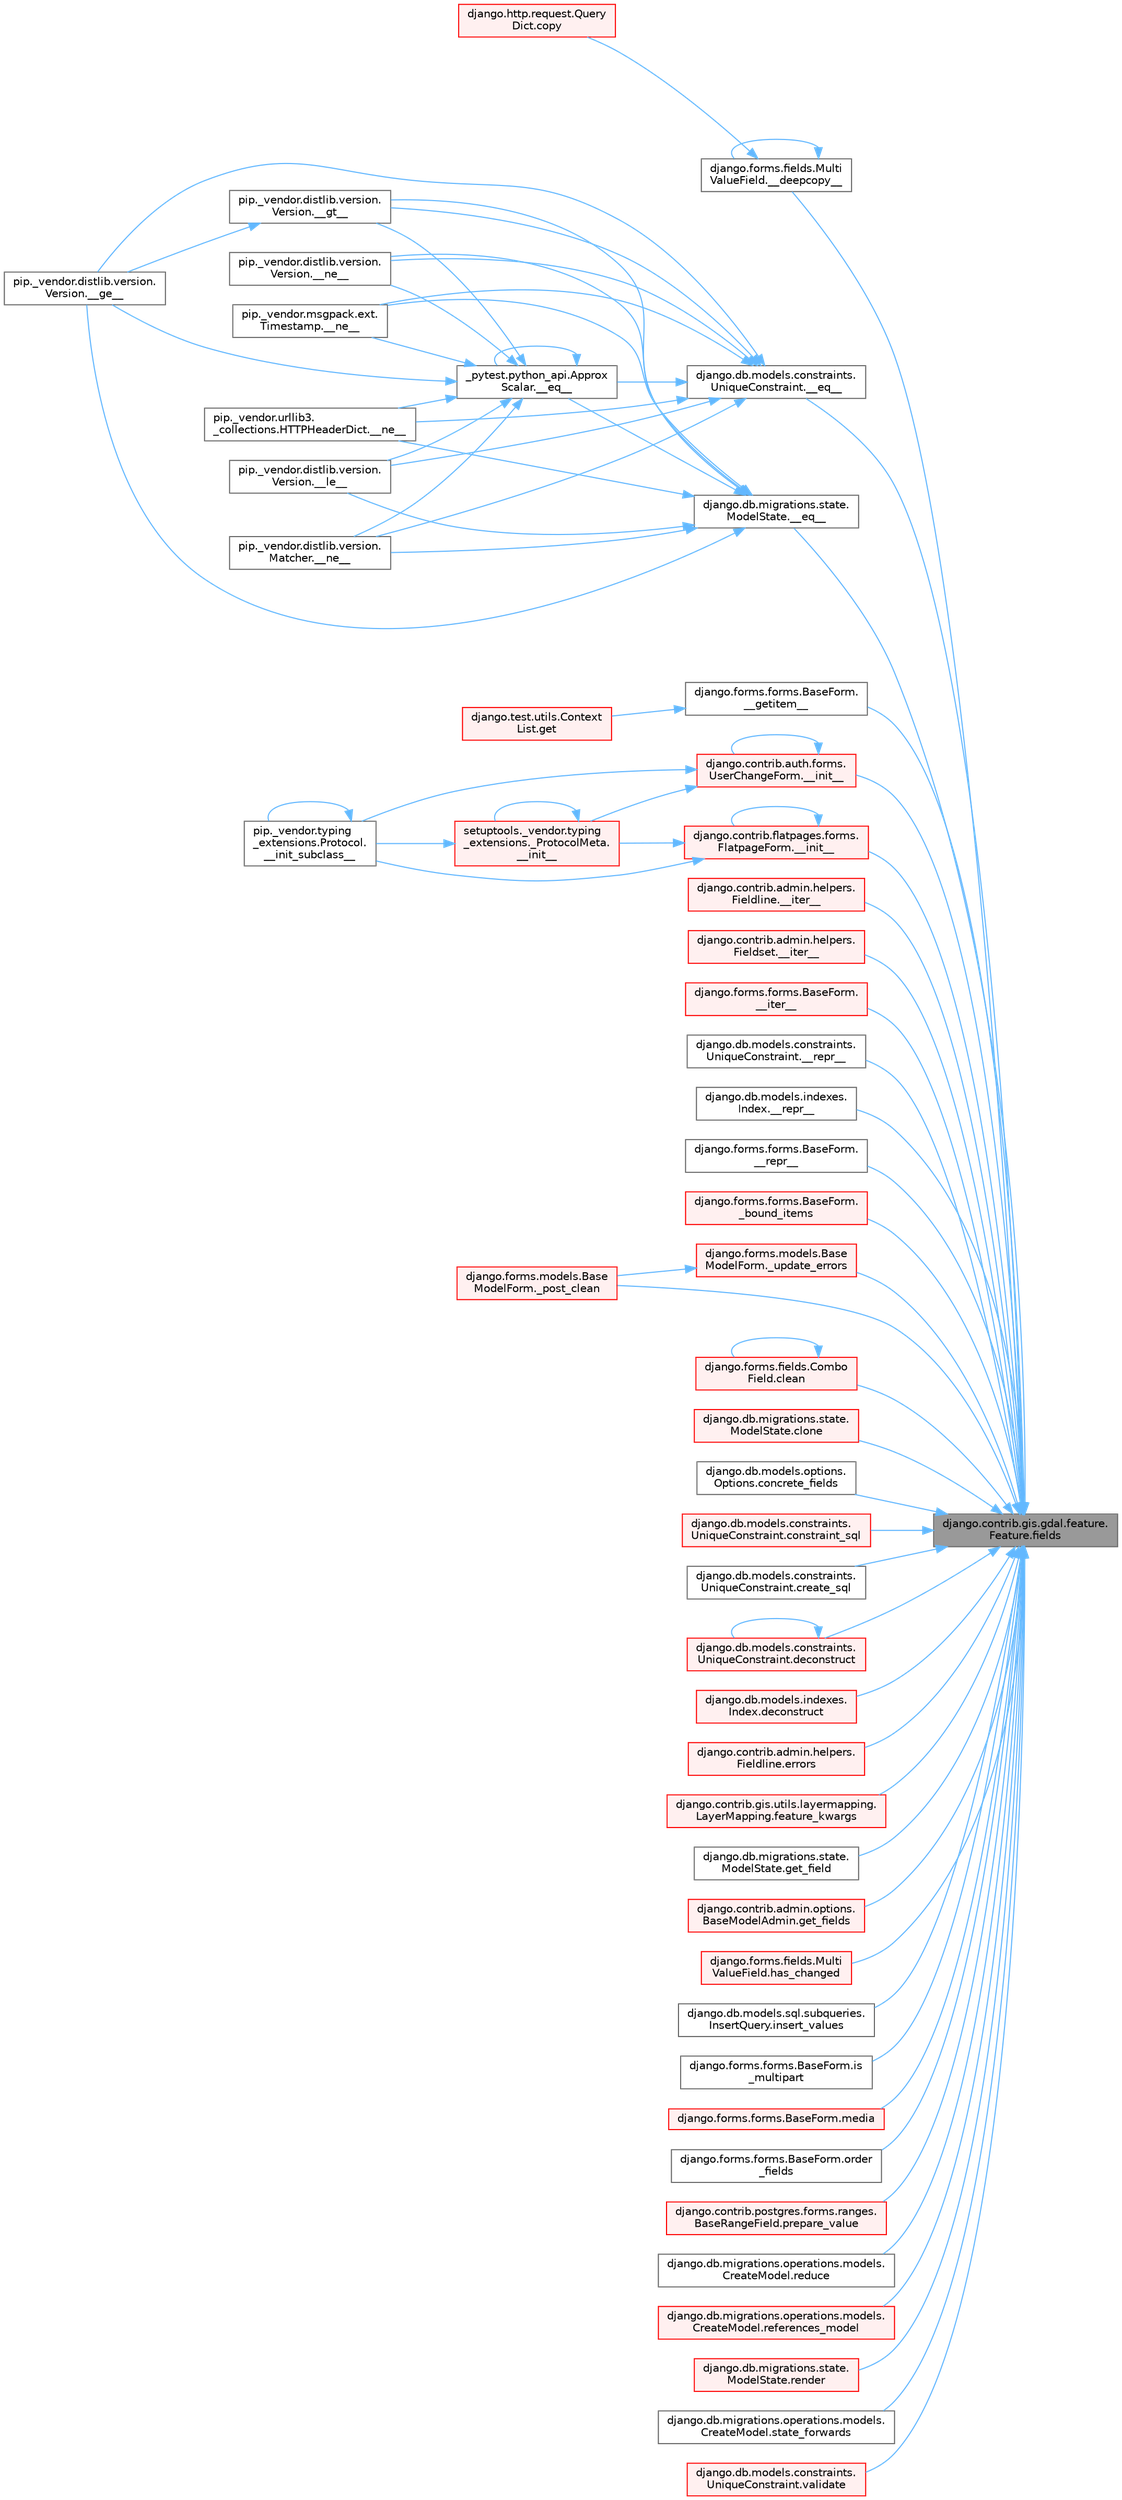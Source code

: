 digraph "django.contrib.gis.gdal.feature.Feature.fields"
{
 // LATEX_PDF_SIZE
  bgcolor="transparent";
  edge [fontname=Helvetica,fontsize=10,labelfontname=Helvetica,labelfontsize=10];
  node [fontname=Helvetica,fontsize=10,shape=box,height=0.2,width=0.4];
  rankdir="RL";
  Node1 [id="Node000001",label="django.contrib.gis.gdal.feature.\lFeature.fields",height=0.2,width=0.4,color="gray40", fillcolor="grey60", style="filled", fontcolor="black",tooltip=" "];
  Node1 -> Node2 [id="edge1_Node000001_Node000002",dir="back",color="steelblue1",style="solid",tooltip=" "];
  Node2 [id="Node000002",label="django.forms.fields.Multi\lValueField.__deepcopy__",height=0.2,width=0.4,color="grey40", fillcolor="white", style="filled",URL="$classdjango_1_1forms_1_1fields_1_1_multi_value_field.html#a4a0b98d1c7eaf929a4c1406db90c9195",tooltip=" "];
  Node2 -> Node2 [id="edge2_Node000002_Node000002",dir="back",color="steelblue1",style="solid",tooltip=" "];
  Node2 -> Node3 [id="edge3_Node000002_Node000003",dir="back",color="steelblue1",style="solid",tooltip=" "];
  Node3 [id="Node000003",label="django.http.request.Query\lDict.copy",height=0.2,width=0.4,color="red", fillcolor="#FFF0F0", style="filled",URL="$classdjango_1_1http_1_1request_1_1_query_dict.html#ada9e4956e62868c5587b9ffde7b358b5",tooltip=" "];
  Node1 -> Node957 [id="edge4_Node000001_Node000957",dir="back",color="steelblue1",style="solid",tooltip=" "];
  Node957 [id="Node000957",label="django.db.migrations.state.\lModelState.__eq__",height=0.2,width=0.4,color="grey40", fillcolor="white", style="filled",URL="$classdjango_1_1db_1_1migrations_1_1state_1_1_model_state.html#ae338faa36574cfa53f86dac5ac80176d",tooltip=" "];
  Node957 -> Node78 [id="edge5_Node000957_Node000078",dir="back",color="steelblue1",style="solid",tooltip=" "];
  Node78 [id="Node000078",label="_pytest.python_api.Approx\lScalar.__eq__",height=0.2,width=0.4,color="grey40", fillcolor="white", style="filled",URL="$class__pytest_1_1python__api_1_1_approx_scalar.html#af4601ee4ca7409927f88c83ebfc3d923",tooltip=" "];
  Node78 -> Node78 [id="edge6_Node000078_Node000078",dir="back",color="steelblue1",style="solid",tooltip=" "];
  Node78 -> Node79 [id="edge7_Node000078_Node000079",dir="back",color="steelblue1",style="solid",tooltip=" "];
  Node79 [id="Node000079",label="pip._vendor.distlib.version.\lVersion.__ge__",height=0.2,width=0.4,color="grey40", fillcolor="white", style="filled",URL="$classpip_1_1__vendor_1_1distlib_1_1version_1_1_version.html#aa6b7b889cebc687ddb5ed9040d01b1ec",tooltip=" "];
  Node78 -> Node80 [id="edge8_Node000078_Node000080",dir="back",color="steelblue1",style="solid",tooltip=" "];
  Node80 [id="Node000080",label="pip._vendor.distlib.version.\lVersion.__gt__",height=0.2,width=0.4,color="grey40", fillcolor="white", style="filled",URL="$classpip_1_1__vendor_1_1distlib_1_1version_1_1_version.html#a51cf0c8da1bb6829173ff6861b10cb5f",tooltip=" "];
  Node80 -> Node79 [id="edge9_Node000080_Node000079",dir="back",color="steelblue1",style="solid",tooltip=" "];
  Node78 -> Node81 [id="edge10_Node000078_Node000081",dir="back",color="steelblue1",style="solid",tooltip=" "];
  Node81 [id="Node000081",label="pip._vendor.distlib.version.\lVersion.__le__",height=0.2,width=0.4,color="grey40", fillcolor="white", style="filled",URL="$classpip_1_1__vendor_1_1distlib_1_1version_1_1_version.html#ae5e2c5d9b76377e286fcf92a382cbb8b",tooltip=" "];
  Node78 -> Node82 [id="edge11_Node000078_Node000082",dir="back",color="steelblue1",style="solid",tooltip=" "];
  Node82 [id="Node000082",label="pip._vendor.distlib.version.\lMatcher.__ne__",height=0.2,width=0.4,color="grey40", fillcolor="white", style="filled",URL="$classpip_1_1__vendor_1_1distlib_1_1version_1_1_matcher.html#a24f8f8a4686bff3018fee5d22f4e02f1",tooltip=" "];
  Node78 -> Node83 [id="edge12_Node000078_Node000083",dir="back",color="steelblue1",style="solid",tooltip=" "];
  Node83 [id="Node000083",label="pip._vendor.distlib.version.\lVersion.__ne__",height=0.2,width=0.4,color="grey40", fillcolor="white", style="filled",URL="$classpip_1_1__vendor_1_1distlib_1_1version_1_1_version.html#aea3cdf6db007318ab1a2e8d144e2a4a1",tooltip=" "];
  Node78 -> Node84 [id="edge13_Node000078_Node000084",dir="back",color="steelblue1",style="solid",tooltip=" "];
  Node84 [id="Node000084",label="pip._vendor.msgpack.ext.\lTimestamp.__ne__",height=0.2,width=0.4,color="grey40", fillcolor="white", style="filled",URL="$classpip_1_1__vendor_1_1msgpack_1_1ext_1_1_timestamp.html#ac38b8cada8075f7a1133b06bc99b2317",tooltip=" "];
  Node78 -> Node85 [id="edge14_Node000078_Node000085",dir="back",color="steelblue1",style="solid",tooltip=" "];
  Node85 [id="Node000085",label="pip._vendor.urllib3.\l_collections.HTTPHeaderDict.__ne__",height=0.2,width=0.4,color="grey40", fillcolor="white", style="filled",URL="$classpip_1_1__vendor_1_1urllib3_1_1__collections_1_1_h_t_t_p_header_dict.html#aa7766a9499d33160a1258e140e35a806",tooltip=" "];
  Node957 -> Node79 [id="edge15_Node000957_Node000079",dir="back",color="steelblue1",style="solid",tooltip=" "];
  Node957 -> Node80 [id="edge16_Node000957_Node000080",dir="back",color="steelblue1",style="solid",tooltip=" "];
  Node957 -> Node81 [id="edge17_Node000957_Node000081",dir="back",color="steelblue1",style="solid",tooltip=" "];
  Node957 -> Node82 [id="edge18_Node000957_Node000082",dir="back",color="steelblue1",style="solid",tooltip=" "];
  Node957 -> Node83 [id="edge19_Node000957_Node000083",dir="back",color="steelblue1",style="solid",tooltip=" "];
  Node957 -> Node84 [id="edge20_Node000957_Node000084",dir="back",color="steelblue1",style="solid",tooltip=" "];
  Node957 -> Node85 [id="edge21_Node000957_Node000085",dir="back",color="steelblue1",style="solid",tooltip=" "];
  Node1 -> Node445 [id="edge22_Node000001_Node000445",dir="back",color="steelblue1",style="solid",tooltip=" "];
  Node445 [id="Node000445",label="django.db.models.constraints.\lUniqueConstraint.__eq__",height=0.2,width=0.4,color="grey40", fillcolor="white", style="filled",URL="$classdjango_1_1db_1_1models_1_1constraints_1_1_unique_constraint.html#a1a877e5c6def4673a480b3fd44e3ad19",tooltip=" "];
  Node445 -> Node78 [id="edge23_Node000445_Node000078",dir="back",color="steelblue1",style="solid",tooltip=" "];
  Node445 -> Node79 [id="edge24_Node000445_Node000079",dir="back",color="steelblue1",style="solid",tooltip=" "];
  Node445 -> Node80 [id="edge25_Node000445_Node000080",dir="back",color="steelblue1",style="solid",tooltip=" "];
  Node445 -> Node81 [id="edge26_Node000445_Node000081",dir="back",color="steelblue1",style="solid",tooltip=" "];
  Node445 -> Node82 [id="edge27_Node000445_Node000082",dir="back",color="steelblue1",style="solid",tooltip=" "];
  Node445 -> Node83 [id="edge28_Node000445_Node000083",dir="back",color="steelblue1",style="solid",tooltip=" "];
  Node445 -> Node84 [id="edge29_Node000445_Node000084",dir="back",color="steelblue1",style="solid",tooltip=" "];
  Node445 -> Node85 [id="edge30_Node000445_Node000085",dir="back",color="steelblue1",style="solid",tooltip=" "];
  Node1 -> Node3180 [id="edge31_Node000001_Node003180",dir="back",color="steelblue1",style="solid",tooltip=" "];
  Node3180 [id="Node003180",label="django.forms.forms.BaseForm.\l__getitem__",height=0.2,width=0.4,color="grey40", fillcolor="white", style="filled",URL="$classdjango_1_1forms_1_1forms_1_1_base_form.html#a6ab2265215f4521871868c6087918c0a",tooltip=" "];
  Node3180 -> Node15 [id="edge32_Node003180_Node000015",dir="back",color="steelblue1",style="solid",tooltip=" "];
  Node15 [id="Node000015",label="django.test.utils.Context\lList.get",height=0.2,width=0.4,color="red", fillcolor="#FFF0F0", style="filled",URL="$classdjango_1_1test_1_1utils_1_1_context_list.html#a1797663a8ac92f44dcb9ad281a896842",tooltip=" "];
  Node1 -> Node3181 [id="edge33_Node000001_Node003181",dir="back",color="steelblue1",style="solid",tooltip=" "];
  Node3181 [id="Node003181",label="django.contrib.auth.forms.\lUserChangeForm.__init__",height=0.2,width=0.4,color="red", fillcolor="#FFF0F0", style="filled",URL="$classdjango_1_1contrib_1_1auth_1_1forms_1_1_user_change_form.html#a537242e789c1c51b6fab265912c093e7",tooltip=" "];
  Node3181 -> Node3181 [id="edge34_Node003181_Node003181",dir="back",color="steelblue1",style="solid",tooltip=" "];
  Node3181 -> Node72 [id="edge35_Node003181_Node000072",dir="back",color="steelblue1",style="solid",tooltip=" "];
  Node72 [id="Node000072",label="setuptools._vendor.typing\l_extensions._ProtocolMeta.\l__init__",height=0.2,width=0.4,color="red", fillcolor="#FFF0F0", style="filled",URL="$classsetuptools_1_1__vendor_1_1typing__extensions_1_1___protocol_meta.html#a7bbaff8ac6d19534b46bca363ee0b43a",tooltip=" "];
  Node72 -> Node72 [id="edge36_Node000072_Node000072",dir="back",color="steelblue1",style="solid",tooltip=" "];
  Node72 -> Node73 [id="edge37_Node000072_Node000073",dir="back",color="steelblue1",style="solid",tooltip=" "];
  Node73 [id="Node000073",label="pip._vendor.typing\l_extensions.Protocol.\l__init_subclass__",height=0.2,width=0.4,color="grey40", fillcolor="white", style="filled",URL="$classpip_1_1__vendor_1_1typing__extensions_1_1_protocol.html#a2916efc86cebb8aba6deb7fd30b33988",tooltip=" "];
  Node73 -> Node73 [id="edge38_Node000073_Node000073",dir="back",color="steelblue1",style="solid",tooltip=" "];
  Node3181 -> Node73 [id="edge39_Node003181_Node000073",dir="back",color="steelblue1",style="solid",tooltip=" "];
  Node1 -> Node3182 [id="edge40_Node000001_Node003182",dir="back",color="steelblue1",style="solid",tooltip=" "];
  Node3182 [id="Node003182",label="django.contrib.flatpages.forms.\lFlatpageForm.__init__",height=0.2,width=0.4,color="red", fillcolor="#FFF0F0", style="filled",URL="$classdjango_1_1contrib_1_1flatpages_1_1forms_1_1_flatpage_form.html#a03940756fd7b38d789056a2e198344cf",tooltip=" "];
  Node3182 -> Node3182 [id="edge41_Node003182_Node003182",dir="back",color="steelblue1",style="solid",tooltip=" "];
  Node3182 -> Node72 [id="edge42_Node003182_Node000072",dir="back",color="steelblue1",style="solid",tooltip=" "];
  Node3182 -> Node73 [id="edge43_Node003182_Node000073",dir="back",color="steelblue1",style="solid",tooltip=" "];
  Node1 -> Node3183 [id="edge44_Node000001_Node003183",dir="back",color="steelblue1",style="solid",tooltip=" "];
  Node3183 [id="Node003183",label="django.contrib.admin.helpers.\lFieldline.__iter__",height=0.2,width=0.4,color="red", fillcolor="#FFF0F0", style="filled",URL="$classdjango_1_1contrib_1_1admin_1_1helpers_1_1_fieldline.html#aa5b83ac2979da848a3a5263fb6ee7ffa",tooltip=" "];
  Node1 -> Node3184 [id="edge45_Node000001_Node003184",dir="back",color="steelblue1",style="solid",tooltip=" "];
  Node3184 [id="Node003184",label="django.contrib.admin.helpers.\lFieldset.__iter__",height=0.2,width=0.4,color="red", fillcolor="#FFF0F0", style="filled",URL="$classdjango_1_1contrib_1_1admin_1_1helpers_1_1_fieldset.html#a103e536fa6514e6cbf4d362eaa76c8ac",tooltip=" "];
  Node1 -> Node3185 [id="edge46_Node000001_Node003185",dir="back",color="steelblue1",style="solid",tooltip=" "];
  Node3185 [id="Node003185",label="django.forms.forms.BaseForm.\l__iter__",height=0.2,width=0.4,color="red", fillcolor="#FFF0F0", style="filled",URL="$classdjango_1_1forms_1_1forms_1_1_base_form.html#a81c2551012184641d2f91a476c825967",tooltip=" "];
  Node1 -> Node447 [id="edge47_Node000001_Node000447",dir="back",color="steelblue1",style="solid",tooltip=" "];
  Node447 [id="Node000447",label="django.db.models.constraints.\lUniqueConstraint.__repr__",height=0.2,width=0.4,color="grey40", fillcolor="white", style="filled",URL="$classdjango_1_1db_1_1models_1_1constraints_1_1_unique_constraint.html#a182454ed288d36d2033f34e2442e63b6",tooltip=" "];
  Node1 -> Node448 [id="edge48_Node000001_Node000448",dir="back",color="steelblue1",style="solid",tooltip=" "];
  Node448 [id="Node000448",label="django.db.models.indexes.\lIndex.__repr__",height=0.2,width=0.4,color="grey40", fillcolor="white", style="filled",URL="$classdjango_1_1db_1_1models_1_1indexes_1_1_index.html#a491779817a13ed7b81a3fa01cb34b2c6",tooltip=" "];
  Node1 -> Node3186 [id="edge49_Node000001_Node003186",dir="back",color="steelblue1",style="solid",tooltip=" "];
  Node3186 [id="Node003186",label="django.forms.forms.BaseForm.\l__repr__",height=0.2,width=0.4,color="grey40", fillcolor="white", style="filled",URL="$classdjango_1_1forms_1_1forms_1_1_base_form.html#a1b6f27b24acfb1ff29323228a1d3ae7a",tooltip=" "];
  Node1 -> Node3187 [id="edge50_Node000001_Node003187",dir="back",color="steelblue1",style="solid",tooltip=" "];
  Node3187 [id="Node003187",label="django.forms.forms.BaseForm.\l_bound_items",height=0.2,width=0.4,color="red", fillcolor="#FFF0F0", style="filled",URL="$classdjango_1_1forms_1_1forms_1_1_base_form.html#a688934dfe5db00876f776b92ed8d84d8",tooltip=" "];
  Node1 -> Node120 [id="edge51_Node000001_Node000120",dir="back",color="steelblue1",style="solid",tooltip=" "];
  Node120 [id="Node000120",label="django.forms.models.Base\lModelForm._post_clean",height=0.2,width=0.4,color="red", fillcolor="#FFF0F0", style="filled",URL="$classdjango_1_1forms_1_1models_1_1_base_model_form.html#a83e1c0ea3ba97f3a496d07955d1bf124",tooltip=" "];
  Node1 -> Node3189 [id="edge52_Node000001_Node003189",dir="back",color="steelblue1",style="solid",tooltip=" "];
  Node3189 [id="Node003189",label="django.forms.models.Base\lModelForm._update_errors",height=0.2,width=0.4,color="red", fillcolor="#FFF0F0", style="filled",URL="$classdjango_1_1forms_1_1models_1_1_base_model_form.html#a75de5a1b3fc58d5f16f7f85f2ef82ab0",tooltip=" "];
  Node3189 -> Node120 [id="edge53_Node003189_Node000120",dir="back",color="steelblue1",style="solid",tooltip=" "];
  Node1 -> Node3191 [id="edge54_Node000001_Node003191",dir="back",color="steelblue1",style="solid",tooltip=" "];
  Node3191 [id="Node003191",label="django.forms.fields.Combo\lField.clean",height=0.2,width=0.4,color="red", fillcolor="#FFF0F0", style="filled",URL="$classdjango_1_1forms_1_1fields_1_1_combo_field.html#aaffcccde28ec97a13aa4205495a394f2",tooltip=" "];
  Node3191 -> Node3191 [id="edge55_Node003191_Node003191",dir="back",color="steelblue1",style="solid",tooltip=" "];
  Node1 -> Node1383 [id="edge56_Node000001_Node001383",dir="back",color="steelblue1",style="solid",tooltip=" "];
  Node1383 [id="Node001383",label="django.db.migrations.state.\lModelState.clone",height=0.2,width=0.4,color="red", fillcolor="#FFF0F0", style="filled",URL="$classdjango_1_1db_1_1migrations_1_1state_1_1_model_state.html#a8c95c79710929be2c1fe723bb3f50d43",tooltip=" "];
  Node1 -> Node3192 [id="edge57_Node000001_Node003192",dir="back",color="steelblue1",style="solid",tooltip=" "];
  Node3192 [id="Node003192",label="django.db.models.options.\lOptions.concrete_fields",height=0.2,width=0.4,color="grey40", fillcolor="white", style="filled",URL="$classdjango_1_1db_1_1models_1_1options_1_1_options.html#a1fd2eda6e6d6881e4073f0273d8d1cb4",tooltip=" "];
  Node1 -> Node454 [id="edge58_Node000001_Node000454",dir="back",color="steelblue1",style="solid",tooltip=" "];
  Node454 [id="Node000454",label="django.db.models.constraints.\lUniqueConstraint.constraint_sql",height=0.2,width=0.4,color="red", fillcolor="#FFF0F0", style="filled",URL="$classdjango_1_1db_1_1models_1_1constraints_1_1_unique_constraint.html#ad8e91d3d3fb576b5000de9908877754d",tooltip=" "];
  Node1 -> Node455 [id="edge59_Node000001_Node000455",dir="back",color="steelblue1",style="solid",tooltip=" "];
  Node455 [id="Node000455",label="django.db.models.constraints.\lUniqueConstraint.create_sql",height=0.2,width=0.4,color="grey40", fillcolor="white", style="filled",URL="$classdjango_1_1db_1_1models_1_1constraints_1_1_unique_constraint.html#ad0cc45d12329073fac8ae7b419a34cae",tooltip=" "];
  Node1 -> Node694 [id="edge60_Node000001_Node000694",dir="back",color="steelblue1",style="solid",tooltip=" "];
  Node694 [id="Node000694",label="django.db.models.constraints.\lUniqueConstraint.deconstruct",height=0.2,width=0.4,color="red", fillcolor="#FFF0F0", style="filled",URL="$classdjango_1_1db_1_1models_1_1constraints_1_1_unique_constraint.html#a79dd632a14039b180b2b909fefcfce70",tooltip=" "];
  Node694 -> Node694 [id="edge61_Node000694_Node000694",dir="back",color="steelblue1",style="solid",tooltip=" "];
  Node1 -> Node708 [id="edge62_Node000001_Node000708",dir="back",color="steelblue1",style="solid",tooltip=" "];
  Node708 [id="Node000708",label="django.db.models.indexes.\lIndex.deconstruct",height=0.2,width=0.4,color="red", fillcolor="#FFF0F0", style="filled",URL="$classdjango_1_1db_1_1models_1_1indexes_1_1_index.html#ad28ee8ce2b1da28df32f78ea1c2d9741",tooltip=" "];
  Node1 -> Node3193 [id="edge63_Node000001_Node003193",dir="back",color="steelblue1",style="solid",tooltip=" "];
  Node3193 [id="Node003193",label="django.contrib.admin.helpers.\lFieldline.errors",height=0.2,width=0.4,color="red", fillcolor="#FFF0F0", style="filled",URL="$classdjango_1_1contrib_1_1admin_1_1helpers_1_1_fieldline.html#ac0094313ce4b91212414f914a381499d",tooltip=" "];
  Node1 -> Node702 [id="edge64_Node000001_Node000702",dir="back",color="steelblue1",style="solid",tooltip=" "];
  Node702 [id="Node000702",label="django.contrib.gis.utils.layermapping.\lLayerMapping.feature_kwargs",height=0.2,width=0.4,color="red", fillcolor="#FFF0F0", style="filled",URL="$classdjango_1_1contrib_1_1gis_1_1utils_1_1layermapping_1_1_layer_mapping.html#a2e4aa507355c0e3b3da72dde9a9284b0",tooltip=" "];
  Node1 -> Node1457 [id="edge65_Node000001_Node001457",dir="back",color="steelblue1",style="solid",tooltip=" "];
  Node1457 [id="Node001457",label="django.db.migrations.state.\lModelState.get_field",height=0.2,width=0.4,color="grey40", fillcolor="white", style="filled",URL="$classdjango_1_1db_1_1migrations_1_1state_1_1_model_state.html#af21121f3674d8365918c90e93123a54a",tooltip=" "];
  Node1 -> Node1879 [id="edge66_Node000001_Node001879",dir="back",color="steelblue1",style="solid",tooltip=" "];
  Node1879 [id="Node001879",label="django.contrib.admin.options.\lBaseModelAdmin.get_fields",height=0.2,width=0.4,color="red", fillcolor="#FFF0F0", style="filled",URL="$classdjango_1_1contrib_1_1admin_1_1options_1_1_base_model_admin.html#afaa9b382fea65a4ff01bd97c33fe0c2c",tooltip=" "];
  Node1 -> Node3070 [id="edge67_Node000001_Node003070",dir="back",color="steelblue1",style="solid",tooltip=" "];
  Node3070 [id="Node003070",label="django.forms.fields.Multi\lValueField.has_changed",height=0.2,width=0.4,color="red", fillcolor="#FFF0F0", style="filled",URL="$classdjango_1_1forms_1_1fields_1_1_multi_value_field.html#a76f87a9e746141a6981960d99e04e6b3",tooltip=" "];
  Node1 -> Node3194 [id="edge68_Node000001_Node003194",dir="back",color="steelblue1",style="solid",tooltip=" "];
  Node3194 [id="Node003194",label="django.db.models.sql.subqueries.\lInsertQuery.insert_values",height=0.2,width=0.4,color="grey40", fillcolor="white", style="filled",URL="$classdjango_1_1db_1_1models_1_1sql_1_1subqueries_1_1_insert_query.html#ac11bbd0acedb83a5cd9812c2e05489ba",tooltip=" "];
  Node1 -> Node3195 [id="edge69_Node000001_Node003195",dir="back",color="steelblue1",style="solid",tooltip=" "];
  Node3195 [id="Node003195",label="django.forms.forms.BaseForm.is\l_multipart",height=0.2,width=0.4,color="grey40", fillcolor="white", style="filled",URL="$classdjango_1_1forms_1_1forms_1_1_base_form.html#aa2e60c80f27b8df9d98aaef1c4ad4ad3",tooltip=" "];
  Node1 -> Node3196 [id="edge70_Node000001_Node003196",dir="back",color="steelblue1",style="solid",tooltip=" "];
  Node3196 [id="Node003196",label="django.forms.forms.BaseForm.media",height=0.2,width=0.4,color="red", fillcolor="#FFF0F0", style="filled",URL="$classdjango_1_1forms_1_1forms_1_1_base_form.html#a727fc1f6bb2f5b56c9ca4b9a7c809753",tooltip=" "];
  Node1 -> Node3197 [id="edge71_Node000001_Node003197",dir="back",color="steelblue1",style="solid",tooltip=" "];
  Node3197 [id="Node003197",label="django.forms.forms.BaseForm.order\l_fields",height=0.2,width=0.4,color="grey40", fillcolor="white", style="filled",URL="$classdjango_1_1forms_1_1forms_1_1_base_form.html#a594951d42049f003abb79ffa48c9e1c1",tooltip=" "];
  Node1 -> Node3198 [id="edge72_Node000001_Node003198",dir="back",color="steelblue1",style="solid",tooltip=" "];
  Node3198 [id="Node003198",label="django.contrib.postgres.forms.ranges.\lBaseRangeField.prepare_value",height=0.2,width=0.4,color="red", fillcolor="#FFF0F0", style="filled",URL="$classdjango_1_1contrib_1_1postgres_1_1forms_1_1ranges_1_1_base_range_field.html#a75c1d2b90673f73a6b8128569ef284a0",tooltip=" "];
  Node1 -> Node1477 [id="edge73_Node000001_Node001477",dir="back",color="steelblue1",style="solid",tooltip=" "];
  Node1477 [id="Node001477",label="django.db.migrations.operations.models.\lCreateModel.reduce",height=0.2,width=0.4,color="grey40", fillcolor="white", style="filled",URL="$classdjango_1_1db_1_1migrations_1_1operations_1_1models_1_1_create_model.html#ac51ea915099a1341c10910f46b685309",tooltip=" "];
  Node1 -> Node2076 [id="edge74_Node000001_Node002076",dir="back",color="steelblue1",style="solid",tooltip=" "];
  Node2076 [id="Node002076",label="django.db.migrations.operations.models.\lCreateModel.references_model",height=0.2,width=0.4,color="red", fillcolor="#FFF0F0", style="filled",URL="$classdjango_1_1db_1_1migrations_1_1operations_1_1models_1_1_create_model.html#ab5bfedbb6b71da3462502ab109401bd0",tooltip=" "];
  Node1 -> Node1478 [id="edge75_Node000001_Node001478",dir="back",color="steelblue1",style="solid",tooltip=" "];
  Node1478 [id="Node001478",label="django.db.migrations.state.\lModelState.render",height=0.2,width=0.4,color="red", fillcolor="#FFF0F0", style="filled",URL="$classdjango_1_1db_1_1migrations_1_1state_1_1_model_state.html#abcfccbe8ebf6564386ec6908b6bc3178",tooltip=" "];
  Node1 -> Node1481 [id="edge76_Node000001_Node001481",dir="back",color="steelblue1",style="solid",tooltip=" "];
  Node1481 [id="Node001481",label="django.db.migrations.operations.models.\lCreateModel.state_forwards",height=0.2,width=0.4,color="grey40", fillcolor="white", style="filled",URL="$classdjango_1_1db_1_1migrations_1_1operations_1_1models_1_1_create_model.html#a3d014a7e28652503662755e558b66ba9",tooltip=" "];
  Node1 -> Node1859 [id="edge77_Node000001_Node001859",dir="back",color="steelblue1",style="solid",tooltip=" "];
  Node1859 [id="Node001859",label="django.db.models.constraints.\lUniqueConstraint.validate",height=0.2,width=0.4,color="red", fillcolor="#FFF0F0", style="filled",URL="$classdjango_1_1db_1_1models_1_1constraints_1_1_unique_constraint.html#a7a56603716be4edc47968b95e544f6ce",tooltip=" "];
}
